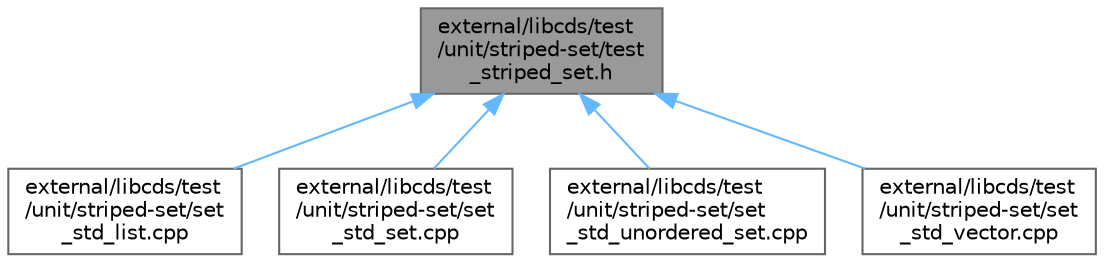 digraph "external/libcds/test/unit/striped-set/test_striped_set.h"
{
 // LATEX_PDF_SIZE
  bgcolor="transparent";
  edge [fontname=Helvetica,fontsize=10,labelfontname=Helvetica,labelfontsize=10];
  node [fontname=Helvetica,fontsize=10,shape=box,height=0.2,width=0.4];
  Node1 [id="Node000001",label="external/libcds/test\l/unit/striped-set/test\l_striped_set.h",height=0.2,width=0.4,color="gray40", fillcolor="grey60", style="filled", fontcolor="black",tooltip=" "];
  Node1 -> Node2 [id="edge5_Node000001_Node000002",dir="back",color="steelblue1",style="solid",tooltip=" "];
  Node2 [id="Node000002",label="external/libcds/test\l/unit/striped-set/set\l_std_list.cpp",height=0.2,width=0.4,color="grey40", fillcolor="white", style="filled",URL="$set__std__list_8cpp.html",tooltip=" "];
  Node1 -> Node3 [id="edge6_Node000001_Node000003",dir="back",color="steelblue1",style="solid",tooltip=" "];
  Node3 [id="Node000003",label="external/libcds/test\l/unit/striped-set/set\l_std_set.cpp",height=0.2,width=0.4,color="grey40", fillcolor="white", style="filled",URL="$set__std__set_8cpp.html",tooltip=" "];
  Node1 -> Node4 [id="edge7_Node000001_Node000004",dir="back",color="steelblue1",style="solid",tooltip=" "];
  Node4 [id="Node000004",label="external/libcds/test\l/unit/striped-set/set\l_std_unordered_set.cpp",height=0.2,width=0.4,color="grey40", fillcolor="white", style="filled",URL="$set__std__unordered__set_8cpp.html",tooltip=" "];
  Node1 -> Node5 [id="edge8_Node000001_Node000005",dir="back",color="steelblue1",style="solid",tooltip=" "];
  Node5 [id="Node000005",label="external/libcds/test\l/unit/striped-set/set\l_std_vector.cpp",height=0.2,width=0.4,color="grey40", fillcolor="white", style="filled",URL="$set__std__vector_8cpp.html",tooltip=" "];
}
